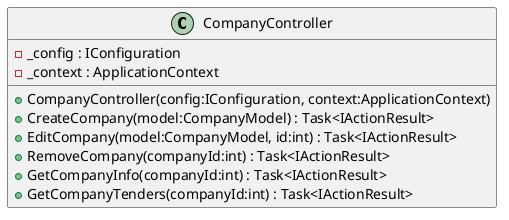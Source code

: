 @startuml
class CompanyController {
    - _config : IConfiguration
    - _context : ApplicationContext
    + CompanyController(config:IConfiguration, context:ApplicationContext)
    + CreateCompany(model:CompanyModel) : Task<IActionResult>
    + EditCompany(model:CompanyModel, id:int) : Task<IActionResult>
    + RemoveCompany(companyId:int) : Task<IActionResult>
    + GetCompanyInfo(companyId:int) : Task<IActionResult>
    + GetCompanyTenders(companyId:int) : Task<IActionResult>
}
@enduml
